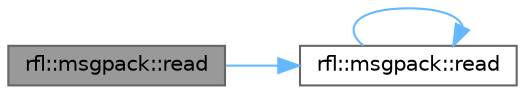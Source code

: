digraph "rfl::msgpack::read"
{
 // LATEX_PDF_SIZE
  bgcolor="transparent";
  edge [fontname=Helvetica,fontsize=10,labelfontname=Helvetica,labelfontsize=10];
  node [fontname=Helvetica,fontsize=10,shape=box,height=0.2,width=0.4];
  rankdir="LR";
  Node1 [id="Node000001",label="rfl::msgpack::read",height=0.2,width=0.4,color="gray40", fillcolor="grey60", style="filled", fontcolor="black",tooltip="Parses an object from MSGPACK using reflection."];
  Node1 -> Node2 [id="edge1_Node000001_Node000002",color="steelblue1",style="solid",tooltip=" "];
  Node2 [id="Node000002",label="rfl::msgpack::read",height=0.2,width=0.4,color="grey40", fillcolor="white", style="filled",URL="$namespacerfl_1_1msgpack.html#a5e018bd8119e3ec1e125da4c6ae3a4e3",tooltip="Parses an object from a MSGPACK var."];
  Node2 -> Node2 [id="edge2_Node000002_Node000002",color="steelblue1",style="solid",tooltip=" "];
}
